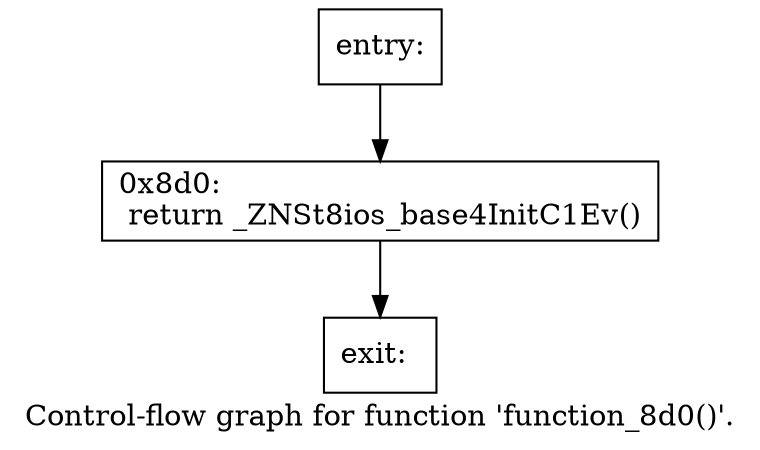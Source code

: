 digraph "Control-flow graph for function 'function_8d0()'." {
  label="Control-flow graph for function 'function_8d0()'.";
  node [shape=record];

  Node140736622412512 [label="{entry:\l}"];
  Node140736622412512 -> Node140736622327344;
  Node140736622327344 [label="{0x8d0:\l  return _ZNSt8ios_base4InitC1Ev()\l}"];
  Node140736622327344 -> Node140736622307008;
  Node140736622307008 [label="{exit:\l}"];

}
